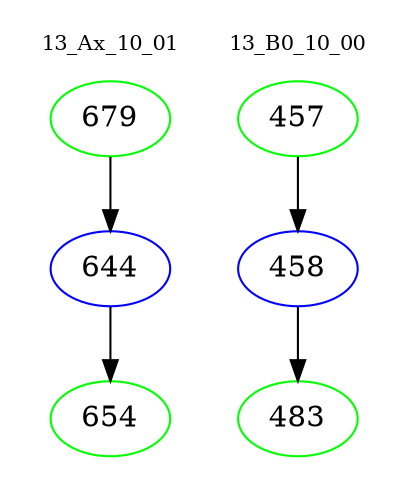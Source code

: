 digraph{
subgraph cluster_0 {
color = white
label = "13_Ax_10_01";
fontsize=10;
T0_679 [label="679", color="green"]
T0_679 -> T0_644 [color="black"]
T0_644 [label="644", color="blue"]
T0_644 -> T0_654 [color="black"]
T0_654 [label="654", color="green"]
}
subgraph cluster_1 {
color = white
label = "13_B0_10_00";
fontsize=10;
T1_457 [label="457", color="green"]
T1_457 -> T1_458 [color="black"]
T1_458 [label="458", color="blue"]
T1_458 -> T1_483 [color="black"]
T1_483 [label="483", color="green"]
}
}
